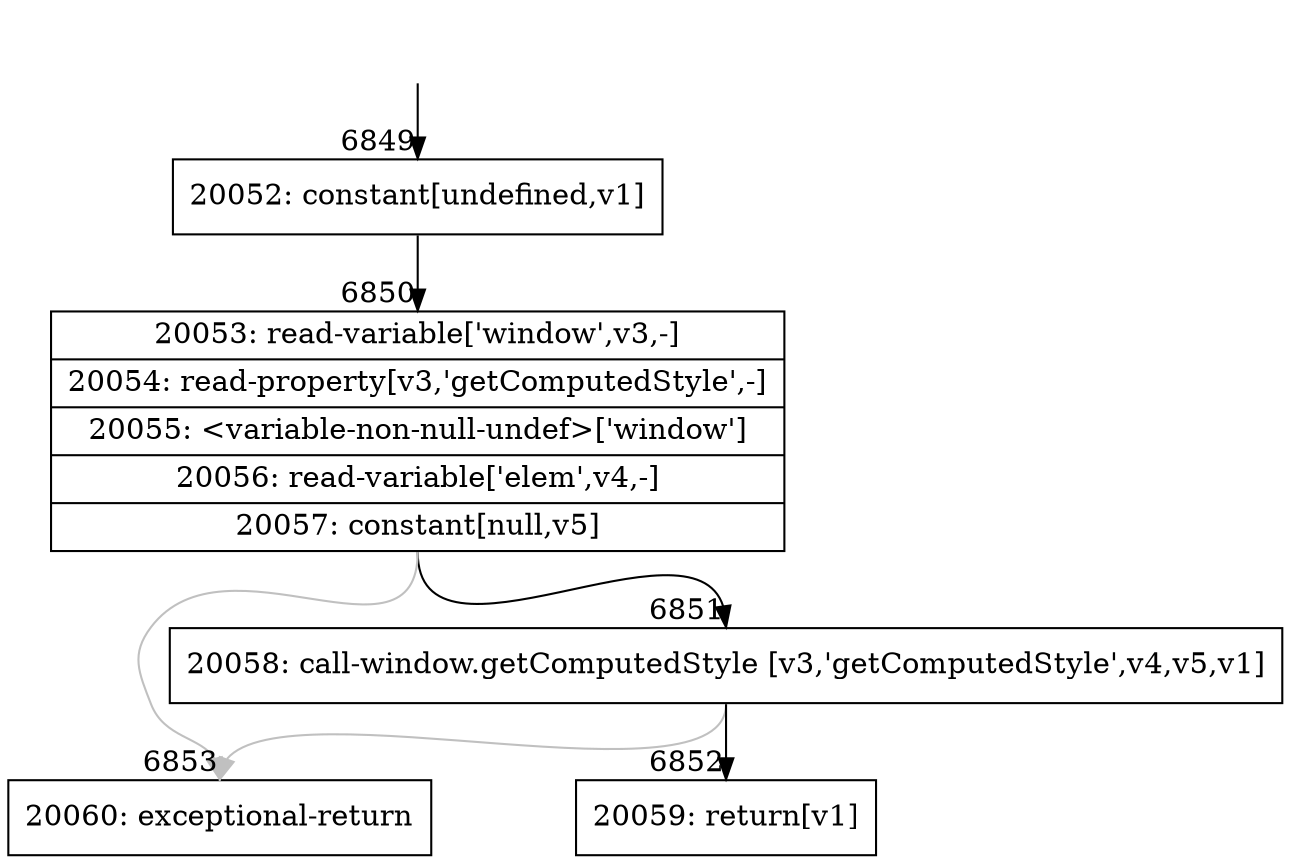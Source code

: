 digraph {
rankdir="TD"
BB_entry430[shape=none,label=""];
BB_entry430 -> BB6849 [tailport=s, headport=n, headlabel="    6849"]
BB6849 [shape=record label="{20052: constant[undefined,v1]}" ] 
BB6849 -> BB6850 [tailport=s, headport=n, headlabel="      6850"]
BB6850 [shape=record label="{20053: read-variable['window',v3,-]|20054: read-property[v3,'getComputedStyle',-]|20055: \<variable-non-null-undef\>['window']|20056: read-variable['elem',v4,-]|20057: constant[null,v5]}" ] 
BB6850 -> BB6851 [tailport=s, headport=n, headlabel="      6851"]
BB6850 -> BB6853 [tailport=s, headport=n, color=gray, headlabel="      6853"]
BB6851 [shape=record label="{20058: call-window.getComputedStyle [v3,'getComputedStyle',v4,v5,v1]}" ] 
BB6851 -> BB6852 [tailport=s, headport=n, headlabel="      6852"]
BB6851 -> BB6853 [tailport=s, headport=n, color=gray]
BB6852 [shape=record label="{20059: return[v1]}" ] 
BB6853 [shape=record label="{20060: exceptional-return}" ] 
}
